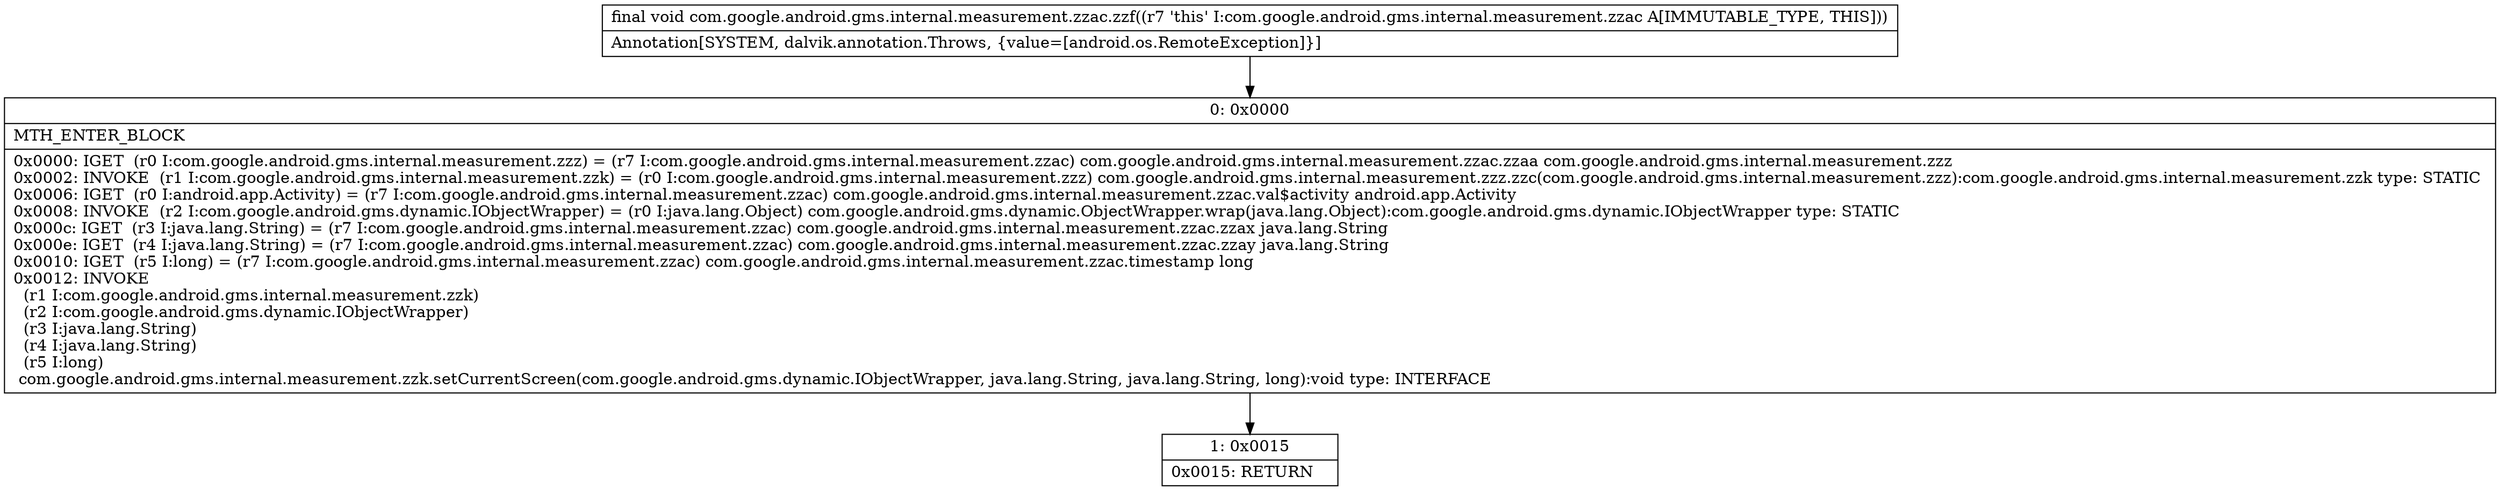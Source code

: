 digraph "CFG forcom.google.android.gms.internal.measurement.zzac.zzf()V" {
Node_0 [shape=record,label="{0\:\ 0x0000|MTH_ENTER_BLOCK\l|0x0000: IGET  (r0 I:com.google.android.gms.internal.measurement.zzz) = (r7 I:com.google.android.gms.internal.measurement.zzac) com.google.android.gms.internal.measurement.zzac.zzaa com.google.android.gms.internal.measurement.zzz \l0x0002: INVOKE  (r1 I:com.google.android.gms.internal.measurement.zzk) = (r0 I:com.google.android.gms.internal.measurement.zzz) com.google.android.gms.internal.measurement.zzz.zzc(com.google.android.gms.internal.measurement.zzz):com.google.android.gms.internal.measurement.zzk type: STATIC \l0x0006: IGET  (r0 I:android.app.Activity) = (r7 I:com.google.android.gms.internal.measurement.zzac) com.google.android.gms.internal.measurement.zzac.val$activity android.app.Activity \l0x0008: INVOKE  (r2 I:com.google.android.gms.dynamic.IObjectWrapper) = (r0 I:java.lang.Object) com.google.android.gms.dynamic.ObjectWrapper.wrap(java.lang.Object):com.google.android.gms.dynamic.IObjectWrapper type: STATIC \l0x000c: IGET  (r3 I:java.lang.String) = (r7 I:com.google.android.gms.internal.measurement.zzac) com.google.android.gms.internal.measurement.zzac.zzax java.lang.String \l0x000e: IGET  (r4 I:java.lang.String) = (r7 I:com.google.android.gms.internal.measurement.zzac) com.google.android.gms.internal.measurement.zzac.zzay java.lang.String \l0x0010: IGET  (r5 I:long) = (r7 I:com.google.android.gms.internal.measurement.zzac) com.google.android.gms.internal.measurement.zzac.timestamp long \l0x0012: INVOKE  \l  (r1 I:com.google.android.gms.internal.measurement.zzk)\l  (r2 I:com.google.android.gms.dynamic.IObjectWrapper)\l  (r3 I:java.lang.String)\l  (r4 I:java.lang.String)\l  (r5 I:long)\l com.google.android.gms.internal.measurement.zzk.setCurrentScreen(com.google.android.gms.dynamic.IObjectWrapper, java.lang.String, java.lang.String, long):void type: INTERFACE \l}"];
Node_1 [shape=record,label="{1\:\ 0x0015|0x0015: RETURN   \l}"];
MethodNode[shape=record,label="{final void com.google.android.gms.internal.measurement.zzac.zzf((r7 'this' I:com.google.android.gms.internal.measurement.zzac A[IMMUTABLE_TYPE, THIS]))  | Annotation[SYSTEM, dalvik.annotation.Throws, \{value=[android.os.RemoteException]\}]\l}"];
MethodNode -> Node_0;
Node_0 -> Node_1;
}

